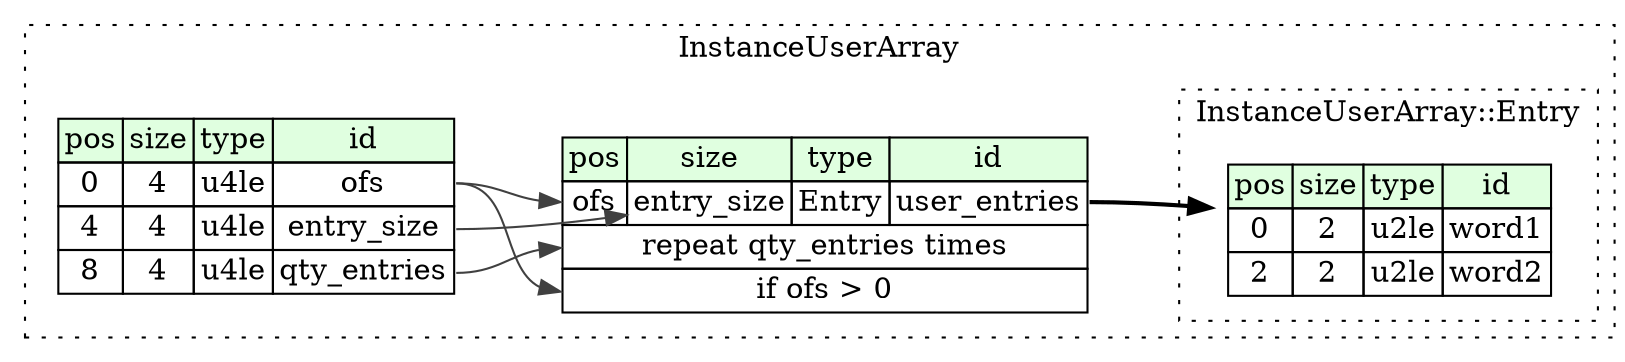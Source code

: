 digraph {
	rankdir=LR;
	node [shape=plaintext];
	subgraph cluster__instance_user_array {
		label="InstanceUserArray";
		graph[style=dotted];

		instance_user_array__seq [label=<<TABLE BORDER="0" CELLBORDER="1" CELLSPACING="0">
			<TR><TD BGCOLOR="#E0FFE0">pos</TD><TD BGCOLOR="#E0FFE0">size</TD><TD BGCOLOR="#E0FFE0">type</TD><TD BGCOLOR="#E0FFE0">id</TD></TR>
			<TR><TD PORT="ofs_pos">0</TD><TD PORT="ofs_size">4</TD><TD>u4le</TD><TD PORT="ofs_type">ofs</TD></TR>
			<TR><TD PORT="entry_size_pos">4</TD><TD PORT="entry_size_size">4</TD><TD>u4le</TD><TD PORT="entry_size_type">entry_size</TD></TR>
			<TR><TD PORT="qty_entries_pos">8</TD><TD PORT="qty_entries_size">4</TD><TD>u4le</TD><TD PORT="qty_entries_type">qty_entries</TD></TR>
		</TABLE>>];
		instance_user_array__inst__user_entries [label=<<TABLE BORDER="0" CELLBORDER="1" CELLSPACING="0">
			<TR><TD BGCOLOR="#E0FFE0">pos</TD><TD BGCOLOR="#E0FFE0">size</TD><TD BGCOLOR="#E0FFE0">type</TD><TD BGCOLOR="#E0FFE0">id</TD></TR>
			<TR><TD PORT="user_entries_pos">ofs</TD><TD PORT="user_entries_size">entry_size</TD><TD>Entry</TD><TD PORT="user_entries_type">user_entries</TD></TR>
			<TR><TD COLSPAN="4" PORT="user_entries__repeat">repeat qty_entries times</TD></TR>
			<TR><TD COLSPAN="4" PORT="user_entries__if">if ofs &gt; 0</TD></TR>
		</TABLE>>];
		subgraph cluster__entry {
			label="InstanceUserArray::Entry";
			graph[style=dotted];

			entry__seq [label=<<TABLE BORDER="0" CELLBORDER="1" CELLSPACING="0">
				<TR><TD BGCOLOR="#E0FFE0">pos</TD><TD BGCOLOR="#E0FFE0">size</TD><TD BGCOLOR="#E0FFE0">type</TD><TD BGCOLOR="#E0FFE0">id</TD></TR>
				<TR><TD PORT="word1_pos">0</TD><TD PORT="word1_size">2</TD><TD>u2le</TD><TD PORT="word1_type">word1</TD></TR>
				<TR><TD PORT="word2_pos">2</TD><TD PORT="word2_size">2</TD><TD>u2le</TD><TD PORT="word2_type">word2</TD></TR>
			</TABLE>>];
		}
	}
	instance_user_array__seq:ofs_type -> instance_user_array__inst__user_entries:user_entries_pos [color="#404040"];
	instance_user_array__seq:entry_size_type -> instance_user_array__inst__user_entries:user_entries_size [color="#404040"];
	instance_user_array__inst__user_entries:user_entries_type -> entry__seq [style=bold];
	instance_user_array__seq:qty_entries_type -> instance_user_array__inst__user_entries:user_entries__repeat [color="#404040"];
	instance_user_array__seq:ofs_type -> instance_user_array__inst__user_entries:user_entries__if [color="#404040"];
}
